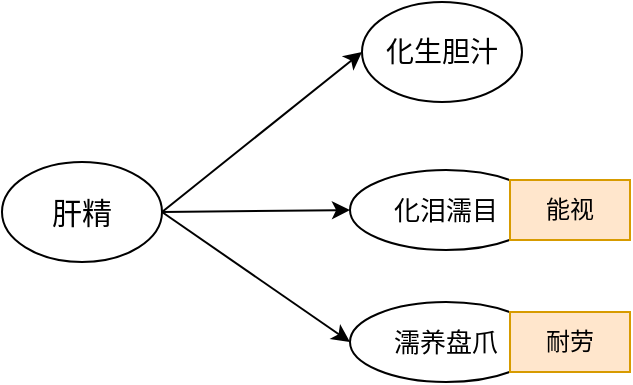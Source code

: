 <mxfile version="22.1.17" type="github">
  <diagram name="第 1 页" id="SPCY4sjMRmm0NcjuiNyU">
    <mxGraphModel dx="1050" dy="557" grid="1" gridSize="10" guides="1" tooltips="1" connect="1" arrows="1" fold="1" page="1" pageScale="1" pageWidth="827" pageHeight="1169" math="0" shadow="0">
      <root>
        <mxCell id="0" />
        <mxCell id="1" parent="0" />
        <mxCell id="0-277O36P96OIKh_NpkG-1" value="肝精" style="ellipse;whiteSpace=wrap;html=1;fontSize=15;" parent="1" vertex="1">
          <mxGeometry x="220" y="160" width="80" height="50" as="geometry" />
        </mxCell>
        <mxCell id="AbgtmwVt9UdKqXQrlQnO-2" value="化生胆汁" style="ellipse;whiteSpace=wrap;html=1;fontSize=14;" vertex="1" parent="1">
          <mxGeometry x="400" y="80" width="80" height="50" as="geometry" />
        </mxCell>
        <mxCell id="AbgtmwVt9UdKqXQrlQnO-8" value="" style="group" vertex="1" connectable="0" parent="1">
          <mxGeometry x="414" y="164" width="120" height="40" as="geometry" />
        </mxCell>
        <mxCell id="AbgtmwVt9UdKqXQrlQnO-9" value="化泪濡目" style="ellipse;whiteSpace=wrap;html=1;fontSize=13;" vertex="1" parent="AbgtmwVt9UdKqXQrlQnO-8">
          <mxGeometry x="-20" width="96" height="40" as="geometry" />
        </mxCell>
        <mxCell id="AbgtmwVt9UdKqXQrlQnO-10" value="" style="endArrow=classic;html=1;rounded=0;exitX=1;exitY=0.5;exitDx=0;exitDy=0;" edge="1" parent="AbgtmwVt9UdKqXQrlQnO-8" source="AbgtmwVt9UdKqXQrlQnO-9" target="AbgtmwVt9UdKqXQrlQnO-11">
          <mxGeometry width="50" height="50" relative="1" as="geometry">
            <mxPoint x="127" y="21" as="sourcePoint" />
            <mxPoint x="272" y="20" as="targetPoint" />
          </mxGeometry>
        </mxCell>
        <mxCell id="AbgtmwVt9UdKqXQrlQnO-11" value="能视" style="text;html=1;strokeColor=#d79b00;fillColor=#ffe6cc;align=center;verticalAlign=middle;whiteSpace=wrap;rounded=0;" vertex="1" parent="AbgtmwVt9UdKqXQrlQnO-8">
          <mxGeometry x="60" y="5" width="60" height="30" as="geometry" />
        </mxCell>
        <mxCell id="AbgtmwVt9UdKqXQrlQnO-12" value="" style="group" vertex="1" connectable="0" parent="1">
          <mxGeometry x="414" y="230" width="120" height="40" as="geometry" />
        </mxCell>
        <mxCell id="AbgtmwVt9UdKqXQrlQnO-13" value="濡养盘爪" style="ellipse;whiteSpace=wrap;html=1;fontSize=13;" vertex="1" parent="AbgtmwVt9UdKqXQrlQnO-12">
          <mxGeometry x="-20" width="96" height="40" as="geometry" />
        </mxCell>
        <mxCell id="AbgtmwVt9UdKqXQrlQnO-14" value="" style="endArrow=classic;html=1;rounded=0;exitX=1;exitY=0.5;exitDx=0;exitDy=0;" edge="1" parent="AbgtmwVt9UdKqXQrlQnO-12" source="AbgtmwVt9UdKqXQrlQnO-13" target="AbgtmwVt9UdKqXQrlQnO-15">
          <mxGeometry width="50" height="50" relative="1" as="geometry">
            <mxPoint x="127" y="21" as="sourcePoint" />
            <mxPoint x="272" y="20" as="targetPoint" />
          </mxGeometry>
        </mxCell>
        <mxCell id="AbgtmwVt9UdKqXQrlQnO-15" value="耐劳" style="text;html=1;strokeColor=#d79b00;fillColor=#ffe6cc;align=center;verticalAlign=middle;whiteSpace=wrap;rounded=0;" vertex="1" parent="AbgtmwVt9UdKqXQrlQnO-12">
          <mxGeometry x="60" y="5" width="60" height="30" as="geometry" />
        </mxCell>
        <mxCell id="AbgtmwVt9UdKqXQrlQnO-17" value="" style="endArrow=classic;html=1;rounded=0;entryX=0;entryY=0.5;entryDx=0;entryDy=0;exitX=1;exitY=0.5;exitDx=0;exitDy=0;" edge="1" parent="1" source="0-277O36P96OIKh_NpkG-1" target="AbgtmwVt9UdKqXQrlQnO-2">
          <mxGeometry width="50" height="50" relative="1" as="geometry">
            <mxPoint x="300" y="180" as="sourcePoint" />
            <mxPoint x="350" y="130" as="targetPoint" />
          </mxGeometry>
        </mxCell>
        <mxCell id="AbgtmwVt9UdKqXQrlQnO-18" value="" style="endArrow=classic;html=1;rounded=0;entryX=0;entryY=0.5;entryDx=0;entryDy=0;exitX=1;exitY=0.5;exitDx=0;exitDy=0;" edge="1" parent="1" source="0-277O36P96OIKh_NpkG-1" target="AbgtmwVt9UdKqXQrlQnO-9">
          <mxGeometry width="50" height="50" relative="1" as="geometry">
            <mxPoint x="220" y="370" as="sourcePoint" />
            <mxPoint x="270" y="320" as="targetPoint" />
          </mxGeometry>
        </mxCell>
        <mxCell id="AbgtmwVt9UdKqXQrlQnO-19" value="" style="endArrow=classic;html=1;rounded=0;entryX=0;entryY=0.5;entryDx=0;entryDy=0;exitX=1;exitY=0.5;exitDx=0;exitDy=0;" edge="1" parent="1" source="0-277O36P96OIKh_NpkG-1" target="AbgtmwVt9UdKqXQrlQnO-13">
          <mxGeometry width="50" height="50" relative="1" as="geometry">
            <mxPoint x="270" y="410" as="sourcePoint" />
            <mxPoint x="320" y="360" as="targetPoint" />
          </mxGeometry>
        </mxCell>
      </root>
    </mxGraphModel>
  </diagram>
</mxfile>
